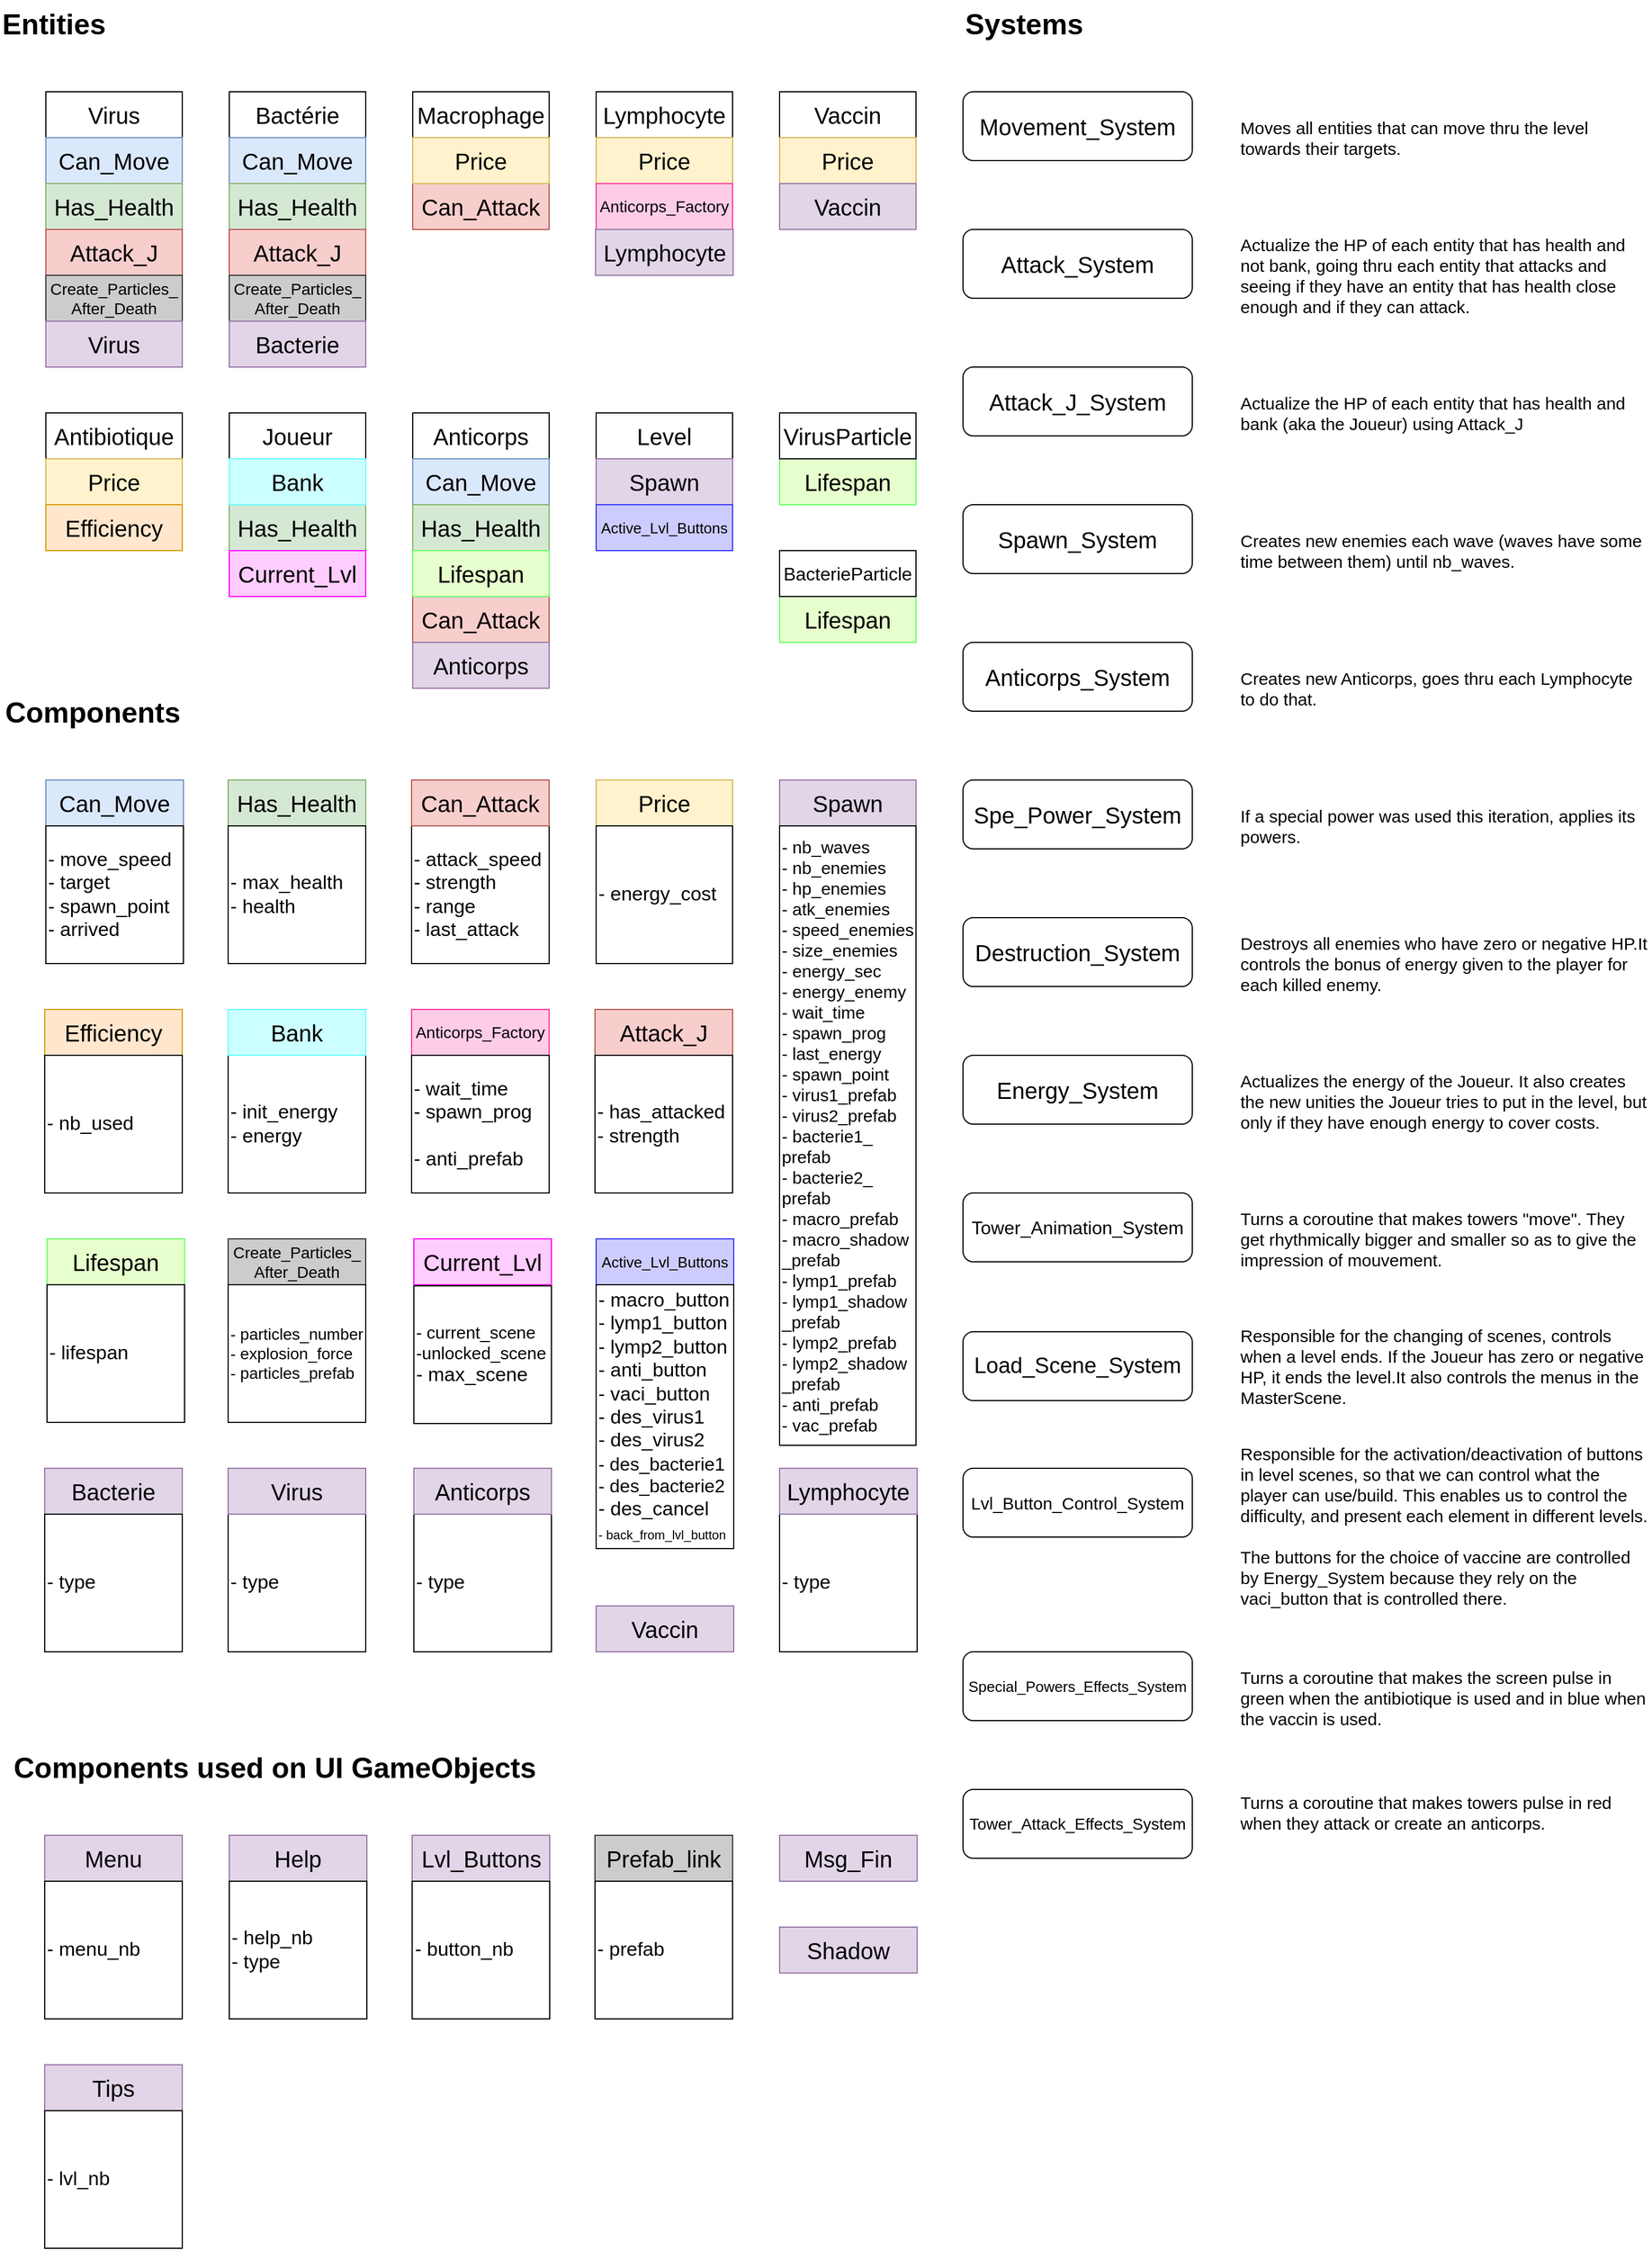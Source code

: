 <mxfile version="14.2.3" type="device"><diagram id="1vGS0E-MvMmptgsPqbF_" name="Page-1"><mxGraphModel dx="1038" dy="575" grid="1" gridSize="10" guides="1" tooltips="1" connect="1" arrows="1" fold="1" page="1" pageScale="1" pageWidth="827" pageHeight="1169" math="0" shadow="0"><root><mxCell id="0"/><mxCell id="1" parent="0"/><mxCell id="giJbfaXBqf1r_9-0xiJY-1" value="&lt;div align=&quot;left&quot;&gt;&lt;font style=&quot;font-size: 25px&quot;&gt;&lt;b&gt;Entities&lt;/b&gt;&lt;/font&gt;&lt;/div&gt;" style="text;html=1;strokeColor=none;fillColor=none;align=left;verticalAlign=middle;whiteSpace=wrap;rounded=0;" parent="1" vertex="1"><mxGeometry width="160" height="40" as="geometry"/></mxCell><mxCell id="giJbfaXBqf1r_9-0xiJY-2" value="&lt;font style=&quot;font-size: 20px&quot;&gt;Virus&lt;/font&gt;" style="rounded=0;whiteSpace=wrap;html=1;" parent="1" vertex="1"><mxGeometry x="40" y="80" width="119" height="40" as="geometry"/></mxCell><mxCell id="giJbfaXBqf1r_9-0xiJY-3" value="&lt;font style=&quot;font-size: 20px&quot;&gt;Bactérie&lt;/font&gt;" style="rounded=0;whiteSpace=wrap;html=1;" parent="1" vertex="1"><mxGeometry x="200" y="80" width="119" height="40" as="geometry"/></mxCell><mxCell id="giJbfaXBqf1r_9-0xiJY-4" value="&lt;font style=&quot;font-size: 20px&quot;&gt;Macrophage&lt;/font&gt;" style="rounded=0;whiteSpace=wrap;html=1;" parent="1" vertex="1"><mxGeometry x="360" y="80" width="119" height="40" as="geometry"/></mxCell><mxCell id="giJbfaXBqf1r_9-0xiJY-18" value="&lt;font style=&quot;font-size: 20px&quot;&gt;Lymphocyte&lt;/font&gt;" style="rounded=0;whiteSpace=wrap;html=1;" parent="1" vertex="1"><mxGeometry x="520" y="80" width="119" height="40" as="geometry"/></mxCell><mxCell id="giJbfaXBqf1r_9-0xiJY-19" value="&lt;font style=&quot;font-size: 20px&quot;&gt;Vaccin&lt;/font&gt;" style="rounded=0;whiteSpace=wrap;html=1;" parent="1" vertex="1"><mxGeometry x="680" y="80" width="119" height="40" as="geometry"/></mxCell><mxCell id="giJbfaXBqf1r_9-0xiJY-20" value="&lt;font style=&quot;font-size: 20px&quot;&gt;Antibiotique&lt;/font&gt;" style="rounded=0;whiteSpace=wrap;html=1;" parent="1" vertex="1"><mxGeometry x="40" y="360" width="119" height="40" as="geometry"/></mxCell><mxCell id="giJbfaXBqf1r_9-0xiJY-21" value="&lt;font style=&quot;font-size: 20px&quot;&gt;Joueur&lt;/font&gt;" style="rounded=0;whiteSpace=wrap;html=1;" parent="1" vertex="1"><mxGeometry x="200" y="360" width="119" height="40" as="geometry"/></mxCell><mxCell id="giJbfaXBqf1r_9-0xiJY-22" value="&lt;font style=&quot;font-size: 25px&quot;&gt;&lt;b&gt;&lt;font style=&quot;font-size: 25px&quot;&gt;Components&lt;/font&gt;&lt;/b&gt;&lt;/font&gt;" style="text;html=1;strokeColor=none;fillColor=none;align=center;verticalAlign=middle;whiteSpace=wrap;rounded=0;" parent="1" vertex="1"><mxGeometry x="1" y="600" width="160" height="40" as="geometry"/></mxCell><mxCell id="giJbfaXBqf1r_9-0xiJY-24" value="&lt;font style=&quot;font-size: 20px&quot;&gt;Can_Move&lt;/font&gt;" style="rounded=0;whiteSpace=wrap;html=1;fillColor=#dae8fc;strokeColor=#6c8ebf;" parent="1" vertex="1"><mxGeometry x="40" y="680" width="120" height="40" as="geometry"/></mxCell><mxCell id="giJbfaXBqf1r_9-0xiJY-25" value="&lt;font style=&quot;font-size: 17px&quot;&gt;- move_speed&lt;/font&gt;&lt;br&gt;&lt;div style=&quot;font-size: 17px&quot; align=&quot;left&quot;&gt;&lt;font style=&quot;font-size: 17px&quot;&gt;- target&lt;/font&gt;&lt;/div&gt;&lt;div style=&quot;font-size: 17px&quot; align=&quot;left&quot;&gt;&lt;font style=&quot;font-size: 17px&quot;&gt;- spawn_point&lt;br&gt;&lt;/font&gt;&lt;/div&gt;&lt;div style=&quot;font-size: 17px&quot; align=&quot;left&quot;&gt;&lt;font style=&quot;font-size: 17px&quot;&gt;- arrived&lt;br&gt;&lt;/font&gt;&lt;/div&gt;" style="rounded=0;whiteSpace=wrap;html=1;align=left;" parent="1" vertex="1"><mxGeometry x="40" y="720" width="120" height="120" as="geometry"/></mxCell><mxCell id="giJbfaXBqf1r_9-0xiJY-27" value="&lt;font style=&quot;font-size: 20px&quot;&gt;Can_Move&lt;/font&gt;" style="rounded=0;whiteSpace=wrap;html=1;fillColor=#dae8fc;strokeColor=#6c8ebf;" parent="1" vertex="1"><mxGeometry x="40" y="120" width="119" height="40" as="geometry"/></mxCell><mxCell id="giJbfaXBqf1r_9-0xiJY-28" value="&lt;font style=&quot;font-size: 20px&quot;&gt;Can_Move&lt;/font&gt;" style="rounded=0;whiteSpace=wrap;html=1;fillColor=#dae8fc;strokeColor=#6c8ebf;" parent="1" vertex="1"><mxGeometry x="200" y="120" width="119" height="40" as="geometry"/></mxCell><mxCell id="giJbfaXBqf1r_9-0xiJY-29" value="&lt;font style=&quot;font-size: 20px&quot;&gt;Has_Health&lt;/font&gt;" style="rounded=0;whiteSpace=wrap;html=1;fillColor=#d5e8d4;strokeColor=#82b366;" parent="1" vertex="1"><mxGeometry x="199" y="680" width="120" height="40" as="geometry"/></mxCell><mxCell id="giJbfaXBqf1r_9-0xiJY-30" value="&lt;div&gt;&lt;font style=&quot;font-size: 17px&quot;&gt;- max_health&lt;/font&gt;&lt;/div&gt;&lt;div&gt;&lt;font style=&quot;font-size: 17px&quot;&gt;- health&lt;br&gt;&lt;/font&gt;&lt;/div&gt;" style="rounded=0;whiteSpace=wrap;html=1;align=left;" parent="1" vertex="1"><mxGeometry x="199" y="720" width="120" height="120" as="geometry"/></mxCell><mxCell id="giJbfaXBqf1r_9-0xiJY-31" value="&lt;font style=&quot;font-size: 20px&quot;&gt;Has_Health&lt;/font&gt;" style="rounded=0;whiteSpace=wrap;html=1;fillColor=#d5e8d4;strokeColor=#82b366;" parent="1" vertex="1"><mxGeometry x="40" y="160" width="119" height="40" as="geometry"/></mxCell><mxCell id="giJbfaXBqf1r_9-0xiJY-32" value="&lt;font style=&quot;font-size: 20px&quot;&gt;Has_Health&lt;/font&gt;" style="rounded=0;whiteSpace=wrap;html=1;fillColor=#d5e8d4;strokeColor=#82b366;" parent="1" vertex="1"><mxGeometry x="200" y="160" width="119" height="40" as="geometry"/></mxCell><mxCell id="giJbfaXBqf1r_9-0xiJY-33" value="&lt;font style=&quot;font-size: 20px&quot;&gt;Has_Health&lt;/font&gt;" style="rounded=0;whiteSpace=wrap;html=1;fillColor=#d5e8d4;strokeColor=#82b366;" parent="1" vertex="1"><mxGeometry x="200" y="440" width="119" height="40" as="geometry"/></mxCell><mxCell id="giJbfaXBqf1r_9-0xiJY-34" value="&lt;font style=&quot;font-size: 20px&quot;&gt;Can_Attack&lt;/font&gt;" style="rounded=0;whiteSpace=wrap;html=1;fillColor=#f8cecc;strokeColor=#b85450;" parent="1" vertex="1"><mxGeometry x="359" y="680" width="120" height="40" as="geometry"/></mxCell><mxCell id="giJbfaXBqf1r_9-0xiJY-35" value="&lt;div&gt;&lt;font style=&quot;font-size: 17px&quot;&gt;- attack_speed&lt;/font&gt;&lt;/div&gt;&lt;div&gt;&lt;font style=&quot;font-size: 17px&quot;&gt;- strength&lt;br&gt;&lt;/font&gt;&lt;/div&gt;&lt;div&gt;&lt;font style=&quot;font-size: 17px&quot;&gt;- range&lt;/font&gt;&lt;/div&gt;&lt;div&gt;&lt;font style=&quot;font-size: 17px&quot;&gt;- last_attack&lt;br&gt;&lt;/font&gt;&lt;/div&gt;" style="rounded=0;whiteSpace=wrap;html=1;align=left;" parent="1" vertex="1"><mxGeometry x="359" y="720" width="120" height="120" as="geometry"/></mxCell><mxCell id="giJbfaXBqf1r_9-0xiJY-36" value="&lt;font style=&quot;font-size: 20px&quot;&gt;Can_Attack&lt;/font&gt;" style="rounded=0;whiteSpace=wrap;html=1;fillColor=#f8cecc;strokeColor=#b85450;" parent="1" vertex="1"><mxGeometry x="360" y="160" width="119" height="40" as="geometry"/></mxCell><mxCell id="giJbfaXBqf1r_9-0xiJY-38" value="&lt;font style=&quot;font-size: 20px&quot;&gt;Level&lt;/font&gt;" style="rounded=0;whiteSpace=wrap;html=1;" parent="1" vertex="1"><mxGeometry x="520" y="360" width="119" height="40" as="geometry"/></mxCell><mxCell id="giJbfaXBqf1r_9-0xiJY-40" value="&lt;font style=&quot;font-size: 20px&quot;&gt;Can_Attack&lt;/font&gt;" style="rounded=0;whiteSpace=wrap;html=1;fillColor=#f8cecc;strokeColor=#b85450;" parent="1" vertex="1"><mxGeometry x="359" y="680" width="120" height="40" as="geometry"/></mxCell><mxCell id="fk8l_R-sByJuuvagH3PN-14" value="" style="edgeStyle=orthogonalEdgeStyle;rounded=0;orthogonalLoop=1;jettySize=auto;html=1;fontSize=15;" parent="1" source="giJbfaXBqf1r_9-0xiJY-41" edge="1"><mxGeometry relative="1" as="geometry"><mxPoint x="579" y="800" as="targetPoint"/></mxGeometry></mxCell><mxCell id="giJbfaXBqf1r_9-0xiJY-41" value="&lt;font style=&quot;font-size: 20px&quot;&gt;Price&lt;/font&gt;" style="rounded=0;whiteSpace=wrap;html=1;fillColor=#fff2cc;strokeColor=#d6b656;" parent="1" vertex="1"><mxGeometry x="520" y="680" width="119" height="40" as="geometry"/></mxCell><mxCell id="giJbfaXBqf1r_9-0xiJY-43" value="&lt;div&gt;&lt;font style=&quot;font-size: 17px&quot;&gt;- energy_cost&lt;/font&gt;&lt;/div&gt;" style="rounded=0;whiteSpace=wrap;html=1;align=left;" parent="1" vertex="1"><mxGeometry x="520" y="720" width="119" height="120" as="geometry"/></mxCell><mxCell id="giJbfaXBqf1r_9-0xiJY-44" value="&lt;font style=&quot;font-size: 20px&quot;&gt;Price&lt;/font&gt;" style="rounded=0;whiteSpace=wrap;html=1;fillColor=#fff2cc;strokeColor=#d6b656;" parent="1" vertex="1"><mxGeometry x="360" y="120" width="119" height="40" as="geometry"/></mxCell><mxCell id="giJbfaXBqf1r_9-0xiJY-45" value="&lt;font style=&quot;font-size: 20px&quot;&gt;Price&lt;/font&gt;" style="rounded=0;whiteSpace=wrap;html=1;fillColor=#fff2cc;strokeColor=#d6b656;" parent="1" vertex="1"><mxGeometry x="520" y="120" width="119" height="40" as="geometry"/></mxCell><mxCell id="giJbfaXBqf1r_9-0xiJY-46" value="&lt;font style=&quot;font-size: 20px&quot;&gt;Price&lt;/font&gt;" style="rounded=0;whiteSpace=wrap;html=1;fillColor=#fff2cc;strokeColor=#d6b656;" parent="1" vertex="1"><mxGeometry x="680" y="120" width="119" height="40" as="geometry"/></mxCell><mxCell id="giJbfaXBqf1r_9-0xiJY-48" value="&lt;font style=&quot;font-size: 20px&quot;&gt;Price&lt;/font&gt;" style="rounded=0;whiteSpace=wrap;html=1;fillColor=#fff2cc;strokeColor=#d6b656;" parent="1" vertex="1"><mxGeometry x="40" y="400" width="119" height="40" as="geometry"/></mxCell><mxCell id="giJbfaXBqf1r_9-0xiJY-49" value="&lt;font style=&quot;font-size: 20px&quot;&gt;Anticorps&lt;/font&gt;" style="rounded=0;whiteSpace=wrap;html=1;" parent="1" vertex="1"><mxGeometry x="360" y="360" width="119" height="40" as="geometry"/></mxCell><mxCell id="AADkGLHV5KFfNTobJf7c-10" value="" style="edgeStyle=orthogonalEdgeStyle;rounded=0;orthogonalLoop=1;jettySize=auto;html=1;" parent="1" source="AADkGLHV5KFfNTobJf7c-8" target="giJbfaXBqf1r_9-0xiJY-51" edge="1"><mxGeometry relative="1" as="geometry"/></mxCell><mxCell id="giJbfaXBqf1r_9-0xiJY-50" value="&lt;font style=&quot;font-size: 20px&quot;&gt;Can_Attack&lt;/font&gt;" style="rounded=0;whiteSpace=wrap;html=1;fillColor=#f8cecc;strokeColor=#b85450;" parent="1" vertex="1"><mxGeometry x="360" y="520" width="119" height="40" as="geometry"/></mxCell><mxCell id="giJbfaXBqf1r_9-0xiJY-51" value="&lt;font style=&quot;font-size: 20px&quot;&gt;Can_Move&lt;/font&gt;" style="rounded=0;whiteSpace=wrap;html=1;fillColor=#dae8fc;strokeColor=#6c8ebf;" parent="1" vertex="1"><mxGeometry x="360" y="400" width="119" height="40" as="geometry"/></mxCell><mxCell id="giJbfaXBqf1r_9-0xiJY-52" value="&lt;font style=&quot;font-size: 20px&quot;&gt;Spawn&lt;/font&gt;" style="rounded=0;whiteSpace=wrap;html=1;fillColor=#e1d5e7;strokeColor=#9673a6;" parent="1" vertex="1"><mxGeometry x="680" y="680" width="119" height="40" as="geometry"/></mxCell><mxCell id="giJbfaXBqf1r_9-0xiJY-53" value="&lt;div style=&quot;font-size: 15px&quot;&gt;&lt;font style=&quot;font-size: 15px&quot;&gt;- nb_waves&lt;/font&gt;&lt;/div&gt;&lt;div style=&quot;font-size: 15px&quot;&gt;&lt;font style=&quot;font-size: 15px&quot;&gt;- nb_enemies&lt;/font&gt;&lt;/div&gt;&lt;div style=&quot;font-size: 15px&quot;&gt;&lt;font style=&quot;font-size: 15px&quot;&gt;- hp_enemies&lt;/font&gt;&lt;/div&gt;&lt;div style=&quot;font-size: 15px&quot;&gt;&lt;font style=&quot;font-size: 15px&quot;&gt;- atk_enemies&lt;/font&gt;&lt;/div&gt;&lt;div style=&quot;font-size: 15px&quot;&gt;&lt;font style=&quot;font-size: 15px&quot;&gt;- &lt;font style=&quot;font-size: 15px&quot;&gt;speed_enemies&lt;/font&gt;&lt;/font&gt;&lt;/div&gt;&lt;div style=&quot;font-size: 15px&quot;&gt;&lt;font style=&quot;font-size: 15px&quot;&gt;- size_enemies&lt;/font&gt;&lt;/div&gt;&lt;div style=&quot;font-size: 15px&quot;&gt;&lt;font style=&quot;font-size: 15px&quot;&gt;- energy_sec&lt;br&gt;&lt;/font&gt;&lt;/div&gt;&lt;div style=&quot;font-size: 15px&quot;&gt;&lt;font style=&quot;font-size: 15px&quot;&gt;- energy_enemy&lt;br&gt;&lt;/font&gt;&lt;/div&gt;&lt;div style=&quot;font-size: 15px&quot;&gt;&lt;font style=&quot;font-size: 15px&quot;&gt;- wait_time&lt;/font&gt;&lt;/div&gt;&lt;div style=&quot;font-size: 15px&quot;&gt;&lt;font style=&quot;font-size: 15px&quot;&gt;- spawn_prog&lt;br&gt;&lt;/font&gt;&lt;/div&gt;&lt;div style=&quot;font-size: 15px&quot;&gt;&lt;font style=&quot;font-size: 15px&quot;&gt;- last_energy&lt;br&gt;&lt;/font&gt;&lt;/div&gt;&lt;div style=&quot;font-size: 15px&quot;&gt;&lt;font style=&quot;font-size: 15px&quot;&gt;- spawn_point&lt;/font&gt;&lt;/div&gt;&lt;div style=&quot;font-size: 15px&quot;&gt;&lt;font style=&quot;font-size: 15px&quot;&gt;- virus1_prefab&lt;/font&gt;&lt;/div&gt;&lt;div style=&quot;font-size: 15px&quot;&gt;&lt;font style=&quot;font-size: 15px&quot;&gt;&lt;font style=&quot;font-size: 15px&quot;&gt;- virus2_prefab&lt;/font&gt;&lt;/font&gt;&lt;/div&gt;&lt;div style=&quot;font-size: 15px&quot;&gt;&lt;font style=&quot;font-size: 15px&quot;&gt;- &lt;font style=&quot;font-size: 15px&quot;&gt;bacterie1_&lt;/font&gt;&lt;/font&gt;&lt;/div&gt;&lt;div style=&quot;font-size: 15px&quot;&gt;&lt;font style=&quot;font-size: 15px&quot;&gt;&lt;font style=&quot;font-size: 15px&quot;&gt;prefab&lt;/font&gt;&lt;/font&gt;&lt;/div&gt;&lt;div style=&quot;font-size: 15px&quot;&gt;&lt;font style=&quot;font-size: 15px&quot;&gt;- &lt;/font&gt;&lt;font style=&quot;font-size: 15px&quot;&gt;&lt;font style=&quot;font-size: 15px&quot;&gt;bacterie2_&lt;/font&gt;&lt;/font&gt;&lt;/div&gt;&lt;div style=&quot;font-size: 15px&quot;&gt;&lt;font style=&quot;font-size: 15px&quot;&gt;&lt;font style=&quot;font-size: 15px&quot;&gt;prefab&lt;/font&gt;&lt;/font&gt;&lt;/div&gt;&lt;div style=&quot;font-size: 15px&quot;&gt;&lt;font style=&quot;font-size: 15px&quot;&gt;- macro_prefab&lt;/font&gt;&lt;/div&gt;&lt;div style=&quot;font-size: 15px&quot;&gt;&lt;font style=&quot;font-size: 15px&quot;&gt;- macro_shadow&lt;/font&gt;&lt;/div&gt;&lt;div style=&quot;font-size: 15px&quot;&gt;&lt;font style=&quot;font-size: 15px&quot;&gt;_prefab&lt;br&gt;&lt;/font&gt;&lt;/div&gt;&lt;div style=&quot;font-size: 15px&quot;&gt;&lt;font style=&quot;font-size: 15px&quot;&gt;- lymp1_prefab&lt;/font&gt;&lt;/div&gt;&lt;div style=&quot;font-size: 15px&quot;&gt;&lt;font style=&quot;font-size: 15px&quot;&gt;- lymp1_shadow&lt;/font&gt;&lt;/div&gt;&lt;div style=&quot;font-size: 15px&quot;&gt;&lt;font style=&quot;font-size: 15px&quot;&gt;_prefab&lt;br&gt;&lt;/font&gt;&lt;/div&gt;&lt;div style=&quot;font-size: 15px&quot;&gt;&lt;font style=&quot;font-size: 15px&quot;&gt;- lymp2_prefab&lt;br&gt;&lt;/font&gt;&lt;/div&gt;&lt;div style=&quot;font-size: 15px&quot;&gt;&lt;font style=&quot;font-size: 15px&quot;&gt;- lymp2_shadow&lt;/font&gt;&lt;/div&gt;&lt;div style=&quot;font-size: 15px&quot;&gt;&lt;font style=&quot;font-size: 15px&quot;&gt;_prefab&lt;br&gt;&lt;/font&gt;&lt;/div&gt;&lt;div style=&quot;font-size: 15px&quot;&gt;&lt;font style=&quot;font-size: 15px&quot;&gt;- anti_prefab&lt;br&gt;&lt;/font&gt;&lt;/div&gt;&lt;div style=&quot;font-size: 15px&quot;&gt;&lt;font style=&quot;font-size: 15px&quot;&gt;- vac_prefab&lt;br&gt;&lt;/font&gt;&lt;/div&gt;" style="rounded=0;whiteSpace=wrap;html=1;align=left;" parent="1" vertex="1"><mxGeometry x="680" y="720" width="119" height="540" as="geometry"/></mxCell><mxCell id="giJbfaXBqf1r_9-0xiJY-54" value="&lt;font style=&quot;font-size: 20px&quot;&gt;Spawn&lt;/font&gt;" style="rounded=0;whiteSpace=wrap;html=1;fillColor=#e1d5e7;strokeColor=#9673a6;" parent="1" vertex="1"><mxGeometry x="520" y="400" width="119" height="40" as="geometry"/></mxCell><mxCell id="giJbfaXBqf1r_9-0xiJY-55" value="&lt;font style=&quot;font-size: 25px&quot;&gt;&lt;b&gt;Systems&lt;/b&gt;&lt;/font&gt;" style="text;html=1;strokeColor=none;fillColor=none;align=left;verticalAlign=middle;whiteSpace=wrap;rounded=0;" parent="1" vertex="1"><mxGeometry x="840" width="160" height="40" as="geometry"/></mxCell><mxCell id="giJbfaXBqf1r_9-0xiJY-56" value="&lt;font style=&quot;font-size: 20px&quot;&gt;Movement_System&lt;/font&gt;" style="rounded=1;whiteSpace=wrap;html=1;" parent="1" vertex="1"><mxGeometry x="840" y="80" width="200" height="60" as="geometry"/></mxCell><mxCell id="giJbfaXBqf1r_9-0xiJY-57" value="&lt;font style=&quot;font-size: 20px&quot;&gt;Attack_System&lt;/font&gt;" style="rounded=1;whiteSpace=wrap;html=1;" parent="1" vertex="1"><mxGeometry x="840" y="200" width="200" height="60" as="geometry"/></mxCell><mxCell id="giJbfaXBqf1r_9-0xiJY-58" value="&lt;font style=&quot;font-size: 20px&quot;&gt;Spawn_System&lt;/font&gt;" style="rounded=1;whiteSpace=wrap;html=1;" parent="1" vertex="1"><mxGeometry x="840" y="440" width="200" height="60" as="geometry"/></mxCell><mxCell id="giJbfaXBqf1r_9-0xiJY-59" value="&lt;font style=&quot;font-size: 20px&quot;&gt;Spe_Power_System&lt;/font&gt;" style="rounded=1;whiteSpace=wrap;html=1;" parent="1" vertex="1"><mxGeometry x="840" y="680" width="200" height="60" as="geometry"/></mxCell><mxCell id="giJbfaXBqf1r_9-0xiJY-60" value="&lt;font style=&quot;font-size: 20px&quot;&gt;Efficiency&lt;/font&gt;" style="rounded=0;whiteSpace=wrap;html=1;fillColor=#ffe6cc;strokeColor=#d79b00;" parent="1" vertex="1"><mxGeometry x="39" y="880" width="120" height="40" as="geometry"/></mxCell><mxCell id="giJbfaXBqf1r_9-0xiJY-61" value="&lt;div&gt;&lt;font style=&quot;font-size: 17px&quot;&gt;- nb_used&lt;br&gt;&lt;/font&gt;&lt;/div&gt;" style="rounded=0;whiteSpace=wrap;html=1;align=left;" parent="1" vertex="1"><mxGeometry x="39" y="920" width="120" height="120" as="geometry"/></mxCell><mxCell id="giJbfaXBqf1r_9-0xiJY-66" value="&lt;font style=&quot;font-size: 20px&quot;&gt;Destruction_System&lt;/font&gt;" style="rounded=1;whiteSpace=wrap;html=1;" parent="1" vertex="1"><mxGeometry x="840" y="800" width="200" height="60" as="geometry"/></mxCell><mxCell id="giJbfaXBqf1r_9-0xiJY-68" value="&lt;div&gt;&lt;font style=&quot;font-size: 17px&quot;&gt;- init_energy&lt;/font&gt;&lt;/div&gt;&lt;div&gt;&lt;font style=&quot;font-size: 17px&quot;&gt;- energy&lt;br&gt;&lt;/font&gt;&lt;/div&gt;" style="rounded=0;whiteSpace=wrap;html=1;align=left;" parent="1" vertex="1"><mxGeometry x="199" y="920" width="120" height="120" as="geometry"/></mxCell><mxCell id="giJbfaXBqf1r_9-0xiJY-69" value="&lt;font style=&quot;font-size: 20px&quot;&gt;Bank&lt;/font&gt;" style="rounded=0;whiteSpace=wrap;html=1;fillColor=#CCFFFF;strokeColor=#66FFFF;" parent="1" vertex="1"><mxGeometry x="200" y="400" width="119" height="40" as="geometry"/></mxCell><mxCell id="giJbfaXBqf1r_9-0xiJY-70" value="&lt;font style=&quot;font-size: 20px&quot;&gt;Energy_System&lt;/font&gt;" style="rounded=1;whiteSpace=wrap;html=1;" parent="1" vertex="1"><mxGeometry x="840" y="920" width="200" height="60" as="geometry"/></mxCell><mxCell id="fk8l_R-sByJuuvagH3PN-1" value="&lt;font style=&quot;font-size: 14px&quot;&gt;Anticorps_Factory&lt;/font&gt;" style="rounded=0;whiteSpace=wrap;html=1;fillColor=#FFCCE6;strokeColor=#FF3399;" parent="1" vertex="1"><mxGeometry x="359" y="880" width="120" height="40" as="geometry"/></mxCell><mxCell id="fk8l_R-sByJuuvagH3PN-2" value="&lt;div&gt;&lt;font style=&quot;font-size: 17px&quot;&gt;- wait_time&lt;br&gt;&lt;/font&gt;&lt;/div&gt;&lt;div&gt;&lt;font style=&quot;font-size: 17px&quot;&gt;- spawn_prog&lt;/font&gt;&lt;/div&gt;&lt;div&gt;&lt;font style=&quot;font-size: 17px&quot;&gt;&lt;br&gt;&lt;/font&gt;&lt;/div&gt;&lt;div&gt;&lt;font style=&quot;font-size: 17px&quot;&gt;- anti_prefab&lt;br&gt;&lt;/font&gt;&lt;/div&gt;" style="rounded=0;whiteSpace=wrap;html=1;align=left;" parent="1" vertex="1"><mxGeometry x="359" y="920" width="120" height="120" as="geometry"/></mxCell><mxCell id="fk8l_R-sByJuuvagH3PN-3" value="&lt;font style=&quot;font-size: 14px&quot;&gt;Anticorps_Factory&lt;/font&gt;" style="rounded=0;whiteSpace=wrap;html=1;fillColor=#FFCCE6;strokeColor=#FF3399;" parent="1" vertex="1"><mxGeometry x="520" y="160" width="119" height="40" as="geometry"/></mxCell><mxCell id="fk8l_R-sByJuuvagH3PN-4" value="&lt;font style=&quot;font-size: 20px&quot;&gt;Anticorps_System&lt;/font&gt;" style="rounded=1;whiteSpace=wrap;html=1;" parent="1" vertex="1"><mxGeometry x="840" y="560" width="200" height="60" as="geometry"/></mxCell><mxCell id="fk8l_R-sByJuuvagH3PN-5" value="Moves all entities that can move thru the level towards their targets." style="text;html=1;strokeColor=none;fillColor=none;align=left;verticalAlign=middle;whiteSpace=wrap;rounded=0;fontSize=15;" parent="1" vertex="1"><mxGeometry x="1080" y="80" width="360" height="80" as="geometry"/></mxCell><mxCell id="fk8l_R-sByJuuvagH3PN-7" value="Actualize the HP of each entity that has health and not bank, going thru each entity that attacks and seeing if they have an entity that has health close enough and if they can attack. " style="text;html=1;strokeColor=none;fillColor=none;align=left;verticalAlign=middle;whiteSpace=wrap;rounded=0;fontSize=15;" parent="1" vertex="1"><mxGeometry x="1080" y="200" width="360" height="80" as="geometry"/></mxCell><mxCell id="fk8l_R-sByJuuvagH3PN-8" value="Creates new enemies each wave (waves have some time between them) until nb_waves. " style="text;html=1;strokeColor=none;fillColor=none;align=left;verticalAlign=middle;whiteSpace=wrap;rounded=0;fontSize=15;" parent="1" vertex="1"><mxGeometry x="1080" y="440" width="360" height="80" as="geometry"/></mxCell><mxCell id="fk8l_R-sByJuuvagH3PN-9" value="Creates new Anticorps, goes thru each Lymphocyte to do that.&amp;nbsp; &amp;nbsp; " style="text;html=1;strokeColor=none;fillColor=none;align=left;verticalAlign=middle;whiteSpace=wrap;rounded=0;fontSize=15;" parent="1" vertex="1"><mxGeometry x="1080" y="560" width="360" height="80" as="geometry"/></mxCell><mxCell id="fk8l_R-sByJuuvagH3PN-10" value="If a special power was used this iteration, applies its powers." style="text;html=1;strokeColor=none;fillColor=none;align=left;verticalAlign=middle;whiteSpace=wrap;rounded=0;fontSize=15;" parent="1" vertex="1"><mxGeometry x="1080" y="680" width="360" height="80" as="geometry"/></mxCell><mxCell id="fk8l_R-sByJuuvagH3PN-11" value="&lt;div&gt;Destroys all enemies who have zero or negative HP.It controls the bonus of energy given to the player for each killed enemy. &lt;br&gt;&lt;/div&gt;" style="text;html=1;strokeColor=none;fillColor=none;align=left;verticalAlign=middle;whiteSpace=wrap;rounded=0;fontSize=15;" parent="1" vertex="1"><mxGeometry x="1080" y="800" width="360" height="80" as="geometry"/></mxCell><mxCell id="fk8l_R-sByJuuvagH3PN-12" value="Actualizes the energy of the Joueur. It also creates the new unities the Joueur tries to put in the level, but only if they have enough energy to cover costs. " style="text;html=1;strokeColor=none;fillColor=none;align=left;verticalAlign=middle;whiteSpace=wrap;rounded=0;fontSize=15;" parent="1" vertex="1"><mxGeometry x="1080" y="920" width="360" height="80" as="geometry"/></mxCell><mxCell id="fk8l_R-sByJuuvagH3PN-15" value="&lt;font style=&quot;font-size: 20px&quot;&gt;Attack_J&lt;/font&gt;" style="rounded=0;whiteSpace=wrap;html=1;fillColor=#f8cecc;strokeColor=#b85450;" parent="1" vertex="1"><mxGeometry x="519" y="880" width="120" height="40" as="geometry"/></mxCell><mxCell id="fk8l_R-sByJuuvagH3PN-16" value="&lt;div&gt;&lt;font style=&quot;font-size: 17px&quot;&gt;- has_attacked&lt;/font&gt;&lt;/div&gt;&lt;div&gt;&lt;font style=&quot;font-size: 17px&quot;&gt;- strength&lt;br&gt;&lt;/font&gt;&lt;/div&gt;" style="rounded=0;whiteSpace=wrap;html=1;align=left;" parent="1" vertex="1"><mxGeometry x="519" y="920" width="120" height="120" as="geometry"/></mxCell><mxCell id="fk8l_R-sByJuuvagH3PN-17" value="&lt;font style=&quot;font-size: 20px&quot;&gt;Attack_J&lt;/font&gt;" style="rounded=0;whiteSpace=wrap;html=1;fillColor=#f8cecc;strokeColor=#b85450;" parent="1" vertex="1"><mxGeometry x="40" y="200" width="119" height="40" as="geometry"/></mxCell><mxCell id="fk8l_R-sByJuuvagH3PN-19" value="&lt;font style=&quot;font-size: 20px&quot;&gt;Attack_J_System&lt;/font&gt;" style="rounded=1;whiteSpace=wrap;html=1;" parent="1" vertex="1"><mxGeometry x="840" y="320" width="200" height="60" as="geometry"/></mxCell><mxCell id="fk8l_R-sByJuuvagH3PN-20" value="&lt;font style=&quot;font-size: 20px&quot;&gt;Attack_J&lt;/font&gt;" style="rounded=0;whiteSpace=wrap;html=1;fillColor=#f8cecc;strokeColor=#b85450;" parent="1" vertex="1"><mxGeometry x="200" y="200" width="119" height="40" as="geometry"/></mxCell><mxCell id="fk8l_R-sByJuuvagH3PN-21" value="Actualize the HP of each entity that has health and&amp;nbsp; bank (aka the Joueur) using Attack_J" style="text;html=1;strokeColor=none;fillColor=none;align=left;verticalAlign=middle;whiteSpace=wrap;rounded=0;fontSize=15;" parent="1" vertex="1"><mxGeometry x="1080" y="320" width="360" height="80" as="geometry"/></mxCell><mxCell id="AADkGLHV5KFfNTobJf7c-1" value="&lt;font style=&quot;font-size: 20px&quot;&gt;Lifespan&lt;/font&gt;" style="rounded=0;whiteSpace=wrap;html=1;fillColor=#E6FFCC;strokeColor=#66FF66;" parent="1" vertex="1"><mxGeometry x="680" y="400" width="119" height="40" as="geometry"/></mxCell><mxCell id="AADkGLHV5KFfNTobJf7c-5" value="&lt;font style=&quot;font-size: 20px&quot;&gt;Bank&lt;/font&gt;" style="rounded=0;whiteSpace=wrap;html=1;fillColor=#CCFFFF;strokeColor=#66FFFF;" parent="1" vertex="1"><mxGeometry x="199" y="880" width="120" height="40" as="geometry"/></mxCell><mxCell id="AADkGLHV5KFfNTobJf7c-6" value="&lt;font style=&quot;font-size: 20px&quot;&gt;Lifespan&lt;/font&gt;" style="rounded=0;whiteSpace=wrap;html=1;fillColor=#E6FFCC;strokeColor=#66FF66;" parent="1" vertex="1"><mxGeometry x="41" y="1080" width="120" height="40" as="geometry"/></mxCell><mxCell id="AADkGLHV5KFfNTobJf7c-7" value="&lt;div&gt;&lt;font style=&quot;font-size: 17px&quot;&gt;- lifespan&lt;/font&gt;&lt;/div&gt;" style="rounded=0;whiteSpace=wrap;html=1;align=left;" parent="1" vertex="1"><mxGeometry x="41" y="1120" width="120" height="120" as="geometry"/></mxCell><mxCell id="AADkGLHV5KFfNTobJf7c-8" value="&lt;font style=&quot;font-size: 20px&quot;&gt;Has_Health&lt;/font&gt;" style="rounded=0;whiteSpace=wrap;html=1;fillColor=#d5e8d4;strokeColor=#82b366;" parent="1" vertex="1"><mxGeometry x="360" y="440" width="119" height="40" as="geometry"/></mxCell><mxCell id="F-B-sz0gYVV7RG-32hIC-1" value="&lt;font style=&quot;font-size: 16px&quot;&gt;Tower_Animation_System&lt;/font&gt;" style="rounded=1;whiteSpace=wrap;html=1;" parent="1" vertex="1"><mxGeometry x="840" y="1040" width="200" height="60" as="geometry"/></mxCell><mxCell id="F-B-sz0gYVV7RG-32hIC-3" value="Turns a coroutine that makes towers &quot;move&quot;. They get rhythmically bigger and smaller so as to give the impression of mouvement." style="text;html=1;strokeColor=none;fillColor=none;align=left;verticalAlign=middle;whiteSpace=wrap;rounded=0;fontSize=15;" parent="1" vertex="1"><mxGeometry x="1080" y="1040" width="360" height="80" as="geometry"/></mxCell><mxCell id="aUdzqREGmHj5MxlOaFTu-1" value="&lt;div style=&quot;font-size: 14px&quot;&gt;&lt;font style=&quot;font-size: 14px&quot;&gt;Create_Particles_&lt;/font&gt;&lt;/div&gt;&lt;div style=&quot;font-size: 14px&quot;&gt;&lt;font style=&quot;font-size: 14px&quot;&gt;After_Death&lt;/font&gt;&lt;/div&gt;" style="rounded=0;whiteSpace=wrap;html=1;fillColor=#CCCCCC;strokeColor=#333333;" parent="1" vertex="1"><mxGeometry x="199" y="1080" width="120" height="40" as="geometry"/></mxCell><mxCell id="aUdzqREGmHj5MxlOaFTu-2" value="&lt;div style=&quot;font-size: 14px&quot;&gt;&lt;font style=&quot;font-size: 14px&quot;&gt;- particles_number&lt;/font&gt;&lt;/div&gt;&lt;div style=&quot;font-size: 14px&quot;&gt;&lt;font style=&quot;font-size: 14px&quot;&gt;- explosion_force&lt;/font&gt;&lt;/div&gt;&lt;div style=&quot;font-size: 14px&quot;&gt;&lt;font style=&quot;font-size: 14px&quot;&gt;- particles_prefab&lt;/font&gt;&lt;br&gt;&lt;/div&gt;" style="rounded=0;whiteSpace=wrap;html=1;align=left;" parent="1" vertex="1"><mxGeometry x="199" y="1120" width="120" height="120" as="geometry"/></mxCell><mxCell id="aUdzqREGmHj5MxlOaFTu-4" value="&lt;div style=&quot;font-size: 14px&quot;&gt;&lt;font style=&quot;font-size: 14px&quot;&gt;Create_Particles_&lt;/font&gt;&lt;/div&gt;&lt;div style=&quot;font-size: 14px&quot;&gt;&lt;font style=&quot;font-size: 14px&quot;&gt;After_Death&lt;/font&gt;&lt;/div&gt;" style="rounded=0;whiteSpace=wrap;html=1;fillColor=#CCCCCC;strokeColor=#333333;" parent="1" vertex="1"><mxGeometry x="200" y="240" width="119" height="40" as="geometry"/></mxCell><mxCell id="aUdzqREGmHj5MxlOaFTu-5" value="&lt;div style=&quot;font-size: 14px&quot;&gt;&lt;font style=&quot;font-size: 14px&quot;&gt;Create_Particles_&lt;/font&gt;&lt;/div&gt;&lt;div style=&quot;font-size: 14px&quot;&gt;&lt;font style=&quot;font-size: 14px&quot;&gt;After_Death&lt;/font&gt;&lt;/div&gt;" style="rounded=0;whiteSpace=wrap;html=1;fillColor=#CCCCCC;strokeColor=#333333;" parent="1" vertex="1"><mxGeometry x="40" y="240" width="119" height="40" as="geometry"/></mxCell><mxCell id="aUdzqREGmHj5MxlOaFTu-6" value="&lt;font style=&quot;font-size: 20px&quot;&gt;Efficiency&lt;/font&gt;" style="rounded=0;whiteSpace=wrap;html=1;fillColor=#ffe6cc;strokeColor=#d79b00;" parent="1" vertex="1"><mxGeometry x="40" y="440" width="119" height="40" as="geometry"/></mxCell><mxCell id="aUdzqREGmHj5MxlOaFTu-8" value="&lt;font style=&quot;font-size: 20px&quot;&gt;Virus&lt;/font&gt;" style="rounded=0;whiteSpace=wrap;html=1;fillColor=#e1d5e7;strokeColor=#9673a6;" parent="1" vertex="1"><mxGeometry x="40" y="280" width="119" height="40" as="geometry"/></mxCell><mxCell id="aUdzqREGmHj5MxlOaFTu-9" value="&lt;font style=&quot;font-size: 20px&quot;&gt;Bacterie&lt;/font&gt;" style="rounded=0;whiteSpace=wrap;html=1;fillColor=#e1d5e7;strokeColor=#9673a6;" parent="1" vertex="1"><mxGeometry x="200" y="280" width="119" height="40" as="geometry"/></mxCell><mxCell id="aUdzqREGmHj5MxlOaFTu-10" value="&lt;font style=&quot;font-size: 20px&quot;&gt;VirusParticle&lt;/font&gt;" style="rounded=0;whiteSpace=wrap;html=1;" parent="1" vertex="1"><mxGeometry x="680" y="360" width="119" height="40" as="geometry"/></mxCell><mxCell id="aUdzqREGmHj5MxlOaFTu-12" value="&lt;font style=&quot;font-size: 20px&quot;&gt;Lifespan&lt;/font&gt;" style="rounded=0;whiteSpace=wrap;html=1;fillColor=#E6FFCC;strokeColor=#66FF66;" parent="1" vertex="1"><mxGeometry x="680" y="520" width="119" height="40" as="geometry"/></mxCell><mxCell id="aUdzqREGmHj5MxlOaFTu-13" value="&lt;font style=&quot;font-size: 16px&quot;&gt;BacterieParticle&lt;/font&gt;" style="rounded=0;whiteSpace=wrap;html=1;" parent="1" vertex="1"><mxGeometry x="680" y="480" width="119" height="40" as="geometry"/></mxCell><mxCell id="aUdzqREGmHj5MxlOaFTu-14" value="&lt;font style=&quot;font-size: 20px&quot;&gt;Lifespan&lt;/font&gt;" style="rounded=0;whiteSpace=wrap;html=1;fillColor=#E6FFCC;strokeColor=#66FF66;" parent="1" vertex="1"><mxGeometry x="360" y="480" width="119" height="40" as="geometry"/></mxCell><mxCell id="aUdzqREGmHj5MxlOaFTu-15" value="&lt;div style=&quot;font-size: 20px&quot;&gt;&lt;font style=&quot;font-size: 20px&quot;&gt;Prefab_link&lt;/font&gt;&lt;/div&gt;" style="rounded=0;whiteSpace=wrap;html=1;fillColor=#CCCCCC;strokeColor=#333333;" parent="1" vertex="1"><mxGeometry x="519" y="1600" width="120" height="40" as="geometry"/></mxCell><mxCell id="aUdzqREGmHj5MxlOaFTu-16" value="&lt;div style=&quot;font-size: 17px&quot;&gt;&lt;font style=&quot;font-size: 17px&quot;&gt;- prefab&lt;/font&gt;&lt;/div&gt;" style="rounded=0;whiteSpace=wrap;html=1;align=left;" parent="1" vertex="1"><mxGeometry x="519" y="1640" width="120" height="120" as="geometry"/></mxCell><mxCell id="PVSiW2ro4Nx_iSQu2hKo-1" value="&lt;font style=&quot;font-size: 19px&quot;&gt;Load_Scene_System&lt;/font&gt;" style="rounded=1;whiteSpace=wrap;html=1;" parent="1" vertex="1"><mxGeometry x="840" y="1161" width="200" height="60" as="geometry"/></mxCell><mxCell id="PVSiW2ro4Nx_iSQu2hKo-2" value="Responsible for the changing of scenes, controls when a level ends. If the Joueur has zero or negative HP, it ends the level.It also controls the menus in the MasterScene." style="text;html=1;strokeColor=none;fillColor=none;align=left;verticalAlign=middle;whiteSpace=wrap;rounded=0;fontSize=15;" parent="1" vertex="1"><mxGeometry x="1080" y="1151" width="360" height="79" as="geometry"/></mxCell><mxCell id="PVSiW2ro4Nx_iSQu2hKo-4" value="&lt;font style=&quot;font-size: 20px&quot;&gt;Bacterie&lt;/font&gt;" style="rounded=0;whiteSpace=wrap;html=1;fillColor=#e1d5e7;strokeColor=#9673a6;" parent="1" vertex="1"><mxGeometry x="39" y="1280" width="120" height="40" as="geometry"/></mxCell><mxCell id="PVSiW2ro4Nx_iSQu2hKo-10" value="&lt;font style=&quot;font-size: 20px&quot;&gt;Vaccin&lt;/font&gt;" style="rounded=0;whiteSpace=wrap;html=1;fillColor=#e1d5e7;strokeColor=#9673a6;" parent="1" vertex="1"><mxGeometry x="680" y="160" width="119" height="40" as="geometry"/></mxCell><mxCell id="-NZDSPGebJ_kIXKh6SZH-1" value="&lt;font style=&quot;font-size: 20px&quot;&gt;Vaccin&lt;/font&gt;" style="rounded=0;whiteSpace=wrap;html=1;fillColor=#e1d5e7;strokeColor=#9673a6;" parent="1" vertex="1"><mxGeometry x="520" y="1400" width="120" height="40" as="geometry"/></mxCell><mxCell id="-NZDSPGebJ_kIXKh6SZH-2" value="&lt;font style=&quot;font-size: 20px&quot;&gt;Menu&lt;/font&gt;" style="rounded=0;whiteSpace=wrap;html=1;fillColor=#e1d5e7;strokeColor=#9673a6;" parent="1" vertex="1"><mxGeometry x="39" y="1600" width="120" height="40" as="geometry"/></mxCell><mxCell id="-NZDSPGebJ_kIXKh6SZH-3" value="&lt;div style=&quot;font-size: 17px&quot;&gt;&lt;font style=&quot;font-size: 17px&quot;&gt;- menu_nb&lt;br&gt;&lt;/font&gt;&lt;/div&gt;" style="rounded=0;whiteSpace=wrap;html=1;align=left;" parent="1" vertex="1"><mxGeometry x="39" y="1640" width="120" height="120" as="geometry"/></mxCell><mxCell id="-NZDSPGebJ_kIXKh6SZH-4" value="&lt;font style=&quot;font-size: 20px&quot;&gt;Help&lt;/font&gt;" style="rounded=0;whiteSpace=wrap;html=1;fillColor=#e1d5e7;strokeColor=#9673a6;" parent="1" vertex="1"><mxGeometry x="200" y="1600" width="120" height="40" as="geometry"/></mxCell><mxCell id="-NZDSPGebJ_kIXKh6SZH-5" value="&lt;div style=&quot;font-size: 17px&quot;&gt;&lt;font style=&quot;font-size: 17px&quot;&gt;- help_nb&lt;br&gt;&lt;/font&gt;&lt;/div&gt;&lt;div style=&quot;font-size: 17px&quot;&gt;&lt;font style=&quot;font-size: 17px&quot;&gt;- type&lt;br&gt;&lt;/font&gt;&lt;/div&gt;" style="rounded=0;whiteSpace=wrap;html=1;align=left;" parent="1" vertex="1"><mxGeometry x="200" y="1640" width="120" height="120" as="geometry"/></mxCell><mxCell id="-NZDSPGebJ_kIXKh6SZH-6" value="&lt;div align=&quot;left&quot;&gt;&lt;font style=&quot;font-size: 25px&quot;&gt;&lt;b&gt;&lt;font style=&quot;font-size: 25px&quot;&gt;Components used on UI GameObjects&lt;/font&gt;&lt;/b&gt;&lt;/font&gt;&lt;br&gt;&lt;/div&gt;" style="text;html=1;strokeColor=none;fillColor=none;align=left;verticalAlign=middle;whiteSpace=wrap;rounded=0;" parent="1" vertex="1"><mxGeometry x="10" y="1520" width="740" height="40" as="geometry"/></mxCell><mxCell id="-NZDSPGebJ_kIXKh6SZH-7" value="&lt;font style=&quot;font-size: 20px&quot;&gt;Msg_Fin&lt;/font&gt;" style="rounded=0;whiteSpace=wrap;html=1;fillColor=#e1d5e7;strokeColor=#9673a6;" parent="1" vertex="1"><mxGeometry x="680" y="1600" width="120" height="40" as="geometry"/></mxCell><mxCell id="-NZDSPGebJ_kIXKh6SZH-8" value="&lt;font style=&quot;font-size: 20px&quot;&gt;Current_Lvl&lt;/font&gt;" style="rounded=0;whiteSpace=wrap;html=1;fillColor=#FFCCFF;strokeColor=#FF00FF;" parent="1" vertex="1"><mxGeometry x="200" y="480" width="119" height="40" as="geometry"/></mxCell><mxCell id="-NZDSPGebJ_kIXKh6SZH-9" value="&lt;font style=&quot;font-size: 20px&quot;&gt;Current_Lvl&lt;/font&gt;" style="rounded=0;whiteSpace=wrap;html=1;fillColor=#FFCCFF;strokeColor=#FF00FF;" parent="1" vertex="1"><mxGeometry x="361" y="1080" width="120" height="40" as="geometry"/></mxCell><mxCell id="-NZDSPGebJ_kIXKh6SZH-10" value="&lt;div style=&quot;font-size: 15px&quot;&gt;&lt;font style=&quot;font-size: 15px&quot;&gt;- current_scene&lt;/font&gt;&lt;/div&gt;&lt;div style=&quot;font-size: 15px&quot;&gt;&lt;font style=&quot;font-size: 15px&quot;&gt;-unlocked_scene&lt;/font&gt;&lt;/div&gt;&lt;div&gt;&lt;font style=&quot;font-size: 17px&quot;&gt;- max_scene&lt;br&gt;&lt;/font&gt;&lt;/div&gt;" style="rounded=0;whiteSpace=wrap;html=1;align=left;" parent="1" vertex="1"><mxGeometry x="361" y="1121" width="120" height="120" as="geometry"/></mxCell><mxCell id="RHHj1Yl1vdWKERD_CUs2-1" value="&lt;font style=&quot;font-size: 15px&quot;&gt;Lvl_Button_Control_System&lt;/font&gt;" style="rounded=1;whiteSpace=wrap;html=1;" parent="1" vertex="1"><mxGeometry x="840" y="1280" width="200" height="60" as="geometry"/></mxCell><mxCell id="RHHj1Yl1vdWKERD_CUs2-2" value="&lt;div&gt;Responsible for the activation/deactivation of buttons in level scenes, so that we can control what the player can use/build. This enables us to control the difficulty, and present each element in different levels.&lt;/div&gt;&lt;div&gt;&lt;br&gt;The buttons for the choice of vaccine are controlled by Energy_System because they rely on the vaci_button that is controlled there.&lt;br&gt;&lt;/div&gt;" style="text;html=1;strokeColor=none;fillColor=none;align=left;verticalAlign=middle;whiteSpace=wrap;rounded=0;fontSize=15;" parent="1" vertex="1"><mxGeometry x="1080" y="1230" width="360" height="200" as="geometry"/></mxCell><mxCell id="RHHj1Yl1vdWKERD_CUs2-3" value="&lt;font style=&quot;font-size: 13px&quot;&gt;Active_Lvl_Buttons&lt;/font&gt;" style="rounded=0;whiteSpace=wrap;html=1;fillColor=#CCCCFF;strokeColor=#3333FF;" parent="1" vertex="1"><mxGeometry x="520" y="1080" width="120" height="40" as="geometry"/></mxCell><mxCell id="RHHj1Yl1vdWKERD_CUs2-4" value="&lt;div&gt;&lt;font style=&quot;font-size: 17px&quot;&gt;- macro_button&lt;/font&gt;&lt;/div&gt;&lt;div&gt;&lt;font style=&quot;font-size: 17px&quot;&gt;- lymp1_button&lt;/font&gt;&lt;/div&gt;&lt;div&gt;&lt;font style=&quot;font-size: 17px&quot;&gt;- lymp2_button&lt;br&gt;&lt;/font&gt;&lt;/div&gt;&lt;div&gt;&lt;font style=&quot;font-size: 17px&quot;&gt;- anti_button&lt;/font&gt;&lt;/div&gt;&lt;div&gt;&lt;font style=&quot;font-size: 17px&quot;&gt;- vaci_button&lt;/font&gt;&lt;/div&gt;&lt;div&gt;&lt;font style=&quot;font-size: 17px&quot;&gt;- des_virus1&lt;/font&gt;&lt;/div&gt;&lt;div&gt;&lt;font style=&quot;font-size: 17px&quot;&gt;- des_virus2&lt;br&gt;&lt;/font&gt;&lt;/div&gt;&lt;div style=&quot;font-size: 16px&quot;&gt;&lt;font style=&quot;font-size: 16px&quot;&gt;- des_bacterie1&lt;br&gt;&lt;/font&gt;&lt;/div&gt;&lt;div style=&quot;font-size: 17px&quot;&gt;&lt;font style=&quot;font-size: 16px&quot;&gt;- &lt;/font&gt;&lt;font style=&quot;font-size: 16px&quot;&gt;&lt;font style=&quot;font-size: 16px&quot;&gt;des_bacterie2&lt;/font&gt;&lt;/font&gt;&lt;/div&gt;&lt;div style=&quot;font-size: 17px&quot;&gt;&lt;font style=&quot;font-size: 17px&quot;&gt;&lt;font style=&quot;font-size: 17px&quot;&gt;- des_cancel&lt;/font&gt;&lt;/font&gt;&lt;/div&gt;&lt;div style=&quot;font-size: 17px&quot;&gt;&lt;font style=&quot;font-size: 11px&quot;&gt;&lt;font style=&quot;font-size: 11px&quot;&gt;&lt;font style=&quot;font-size: 11px&quot;&gt;- back_from_lvl_button&lt;/font&gt;&lt;br&gt;&lt;/font&gt;&lt;/font&gt;&lt;/div&gt;" style="rounded=0;whiteSpace=wrap;html=1;align=left;" parent="1" vertex="1"><mxGeometry x="520" y="1120" width="120" height="230" as="geometry"/></mxCell><mxCell id="RHHj1Yl1vdWKERD_CUs2-5" value="&lt;font style=&quot;font-size: 13px&quot;&gt;Active_Lvl_Buttons&lt;/font&gt;" style="rounded=0;whiteSpace=wrap;html=1;fillColor=#CCCCFF;strokeColor=#3333FF;" parent="1" vertex="1"><mxGeometry x="520" y="440" width="119" height="40" as="geometry"/></mxCell><mxCell id="RHHj1Yl1vdWKERD_CUs2-9" value="&lt;font style=&quot;font-size: 20px&quot;&gt;Lvl_Buttons&lt;/font&gt;" style="rounded=0;whiteSpace=wrap;html=1;fillColor=#e1d5e7;strokeColor=#9673a6;" parent="1" vertex="1"><mxGeometry x="359.5" y="1600" width="120" height="40" as="geometry"/></mxCell><mxCell id="RHHj1Yl1vdWKERD_CUs2-10" value="&lt;div style=&quot;font-size: 17px&quot;&gt;&lt;font style=&quot;font-size: 17px&quot;&gt;- button_nb&lt;br&gt;&lt;/font&gt;&lt;/div&gt;" style="rounded=0;whiteSpace=wrap;html=1;align=left;" parent="1" vertex="1"><mxGeometry x="359.5" y="1640" width="120" height="120" as="geometry"/></mxCell><mxCell id="RHHj1Yl1vdWKERD_CUs2-12" value="&lt;div&gt;&lt;font style=&quot;font-size: 17px&quot;&gt;- type&lt;/font&gt;&lt;/div&gt;" style="rounded=0;whiteSpace=wrap;html=1;align=left;" parent="1" vertex="1"><mxGeometry x="39" y="1320" width="120" height="120" as="geometry"/></mxCell><mxCell id="RHHj1Yl1vdWKERD_CUs2-14" value="&lt;div&gt;&lt;font style=&quot;font-size: 17px&quot;&gt;- type&lt;/font&gt;&lt;/div&gt;" style="rounded=0;whiteSpace=wrap;html=1;align=left;" parent="1" vertex="1"><mxGeometry x="199" y="1320" width="120" height="120" as="geometry"/></mxCell><mxCell id="RHHj1Yl1vdWKERD_CUs2-15" value="&lt;font style=&quot;font-size: 20px&quot;&gt;Virus&lt;/font&gt;" style="rounded=0;whiteSpace=wrap;html=1;fillColor=#e1d5e7;strokeColor=#9673a6;" parent="1" vertex="1"><mxGeometry x="199" y="1280" width="120" height="40" as="geometry"/></mxCell><mxCell id="LOGwr7j5m91_f8kU9puV-1" value="&lt;font style=&quot;font-size: 20px&quot;&gt;Shadow&lt;/font&gt;" style="rounded=0;whiteSpace=wrap;html=1;fillColor=#e1d5e7;strokeColor=#9673a6;" parent="1" vertex="1"><mxGeometry x="680" y="1680" width="120" height="40" as="geometry"/></mxCell><mxCell id="LOGwr7j5m91_f8kU9puV-3" value="&lt;div&gt;&lt;font style=&quot;font-size: 17px&quot;&gt;- type&lt;/font&gt;&lt;/div&gt;" style="rounded=0;whiteSpace=wrap;html=1;align=left;" parent="1" vertex="1"><mxGeometry x="361" y="1320" width="120" height="120" as="geometry"/></mxCell><mxCell id="LOGwr7j5m91_f8kU9puV-4" value="&lt;font style=&quot;font-size: 20px&quot;&gt;Anticorps&lt;/font&gt;" style="rounded=0;whiteSpace=wrap;html=1;fillColor=#e1d5e7;strokeColor=#9673a6;" parent="1" vertex="1"><mxGeometry x="361" y="1280" width="120" height="40" as="geometry"/></mxCell><mxCell id="LOGwr7j5m91_f8kU9puV-5" value="&lt;font style=&quot;font-size: 20px&quot;&gt;Anticorps&lt;/font&gt;" style="rounded=0;whiteSpace=wrap;html=1;fillColor=#e1d5e7;strokeColor=#9673a6;" parent="1" vertex="1"><mxGeometry x="360" y="560" width="119" height="40" as="geometry"/></mxCell><mxCell id="LOGwr7j5m91_f8kU9puV-8" value="" style="edgeStyle=orthogonalEdgeStyle;rounded=0;orthogonalLoop=1;jettySize=auto;html=1;" parent="1" source="LOGwr7j5m91_f8kU9puV-6" target="LOGwr7j5m91_f8kU9puV-7" edge="1"><mxGeometry relative="1" as="geometry"/></mxCell><mxCell id="LOGwr7j5m91_f8kU9puV-6" value="&lt;div&gt;&lt;font style=&quot;font-size: 17px&quot;&gt;- type&lt;/font&gt;&lt;/div&gt;" style="rounded=0;whiteSpace=wrap;html=1;align=left;" parent="1" vertex="1"><mxGeometry x="680" y="1320" width="120" height="120" as="geometry"/></mxCell><mxCell id="LOGwr7j5m91_f8kU9puV-7" value="&lt;font style=&quot;font-size: 20px&quot;&gt;Lymphocyte&lt;/font&gt;" style="rounded=0;whiteSpace=wrap;html=1;fillColor=#e1d5e7;strokeColor=#9673a6;" parent="1" vertex="1"><mxGeometry x="680" y="1280" width="120" height="40" as="geometry"/></mxCell><mxCell id="LOGwr7j5m91_f8kU9puV-9" value="&lt;font style=&quot;font-size: 20px&quot;&gt;Lymphocyte&lt;/font&gt;" style="rounded=0;whiteSpace=wrap;html=1;fillColor=#e1d5e7;strokeColor=#9673a6;" parent="1" vertex="1"><mxGeometry x="519.5" y="200" width="120" height="40" as="geometry"/></mxCell><mxCell id="FUSGi9-AfyKY1fQ8nGi0-2" value="&lt;font style=&quot;font-size: 20px&quot;&gt;Tips&lt;/font&gt;" style="rounded=0;whiteSpace=wrap;html=1;fillColor=#e1d5e7;strokeColor=#9673a6;" parent="1" vertex="1"><mxGeometry x="39" y="1800" width="120" height="40" as="geometry"/></mxCell><mxCell id="FUSGi9-AfyKY1fQ8nGi0-3" value="&lt;div style=&quot;font-size: 17px&quot;&gt;&lt;font style=&quot;font-size: 17px&quot;&gt;- lvl_nb&lt;br&gt;&lt;/font&gt;&lt;/div&gt;" style="rounded=0;whiteSpace=wrap;html=1;align=left;" parent="1" vertex="1"><mxGeometry x="39" y="1840" width="120" height="120" as="geometry"/></mxCell><mxCell id="FUSGi9-AfyKY1fQ8nGi0-4" value="&lt;font style=&quot;font-size: 13px&quot;&gt;Special_Powers_Effects_System&lt;/font&gt;" style="rounded=1;whiteSpace=wrap;html=1;" parent="1" vertex="1"><mxGeometry x="840" y="1440" width="200" height="60" as="geometry"/></mxCell><mxCell id="FUSGi9-AfyKY1fQ8nGi0-5" value="Turns a coroutine that makes the screen pulse in green when the antibiotique is used and in blue when the vaccin is used." style="text;html=1;strokeColor=none;fillColor=none;align=left;verticalAlign=middle;whiteSpace=wrap;rounded=0;fontSize=15;" parent="1" vertex="1"><mxGeometry x="1080" y="1440" width="360" height="80" as="geometry"/></mxCell><mxCell id="vTmvPzJjJfQwdBkrxtQ7-1" value="&lt;font style=&quot;font-size: 14px&quot;&gt;Tower_Attack_Effects_System&lt;/font&gt;" style="rounded=1;whiteSpace=wrap;html=1;" vertex="1" parent="1"><mxGeometry x="840" y="1560" width="200" height="60" as="geometry"/></mxCell><mxCell id="vTmvPzJjJfQwdBkrxtQ7-2" value="Turns a coroutine that makes towers pulse in red when they attack or create an anticorps." style="text;html=1;strokeColor=none;fillColor=none;align=left;verticalAlign=middle;whiteSpace=wrap;rounded=0;fontSize=15;" vertex="1" parent="1"><mxGeometry x="1080" y="1540" width="360" height="80" as="geometry"/></mxCell></root></mxGraphModel></diagram></mxfile>